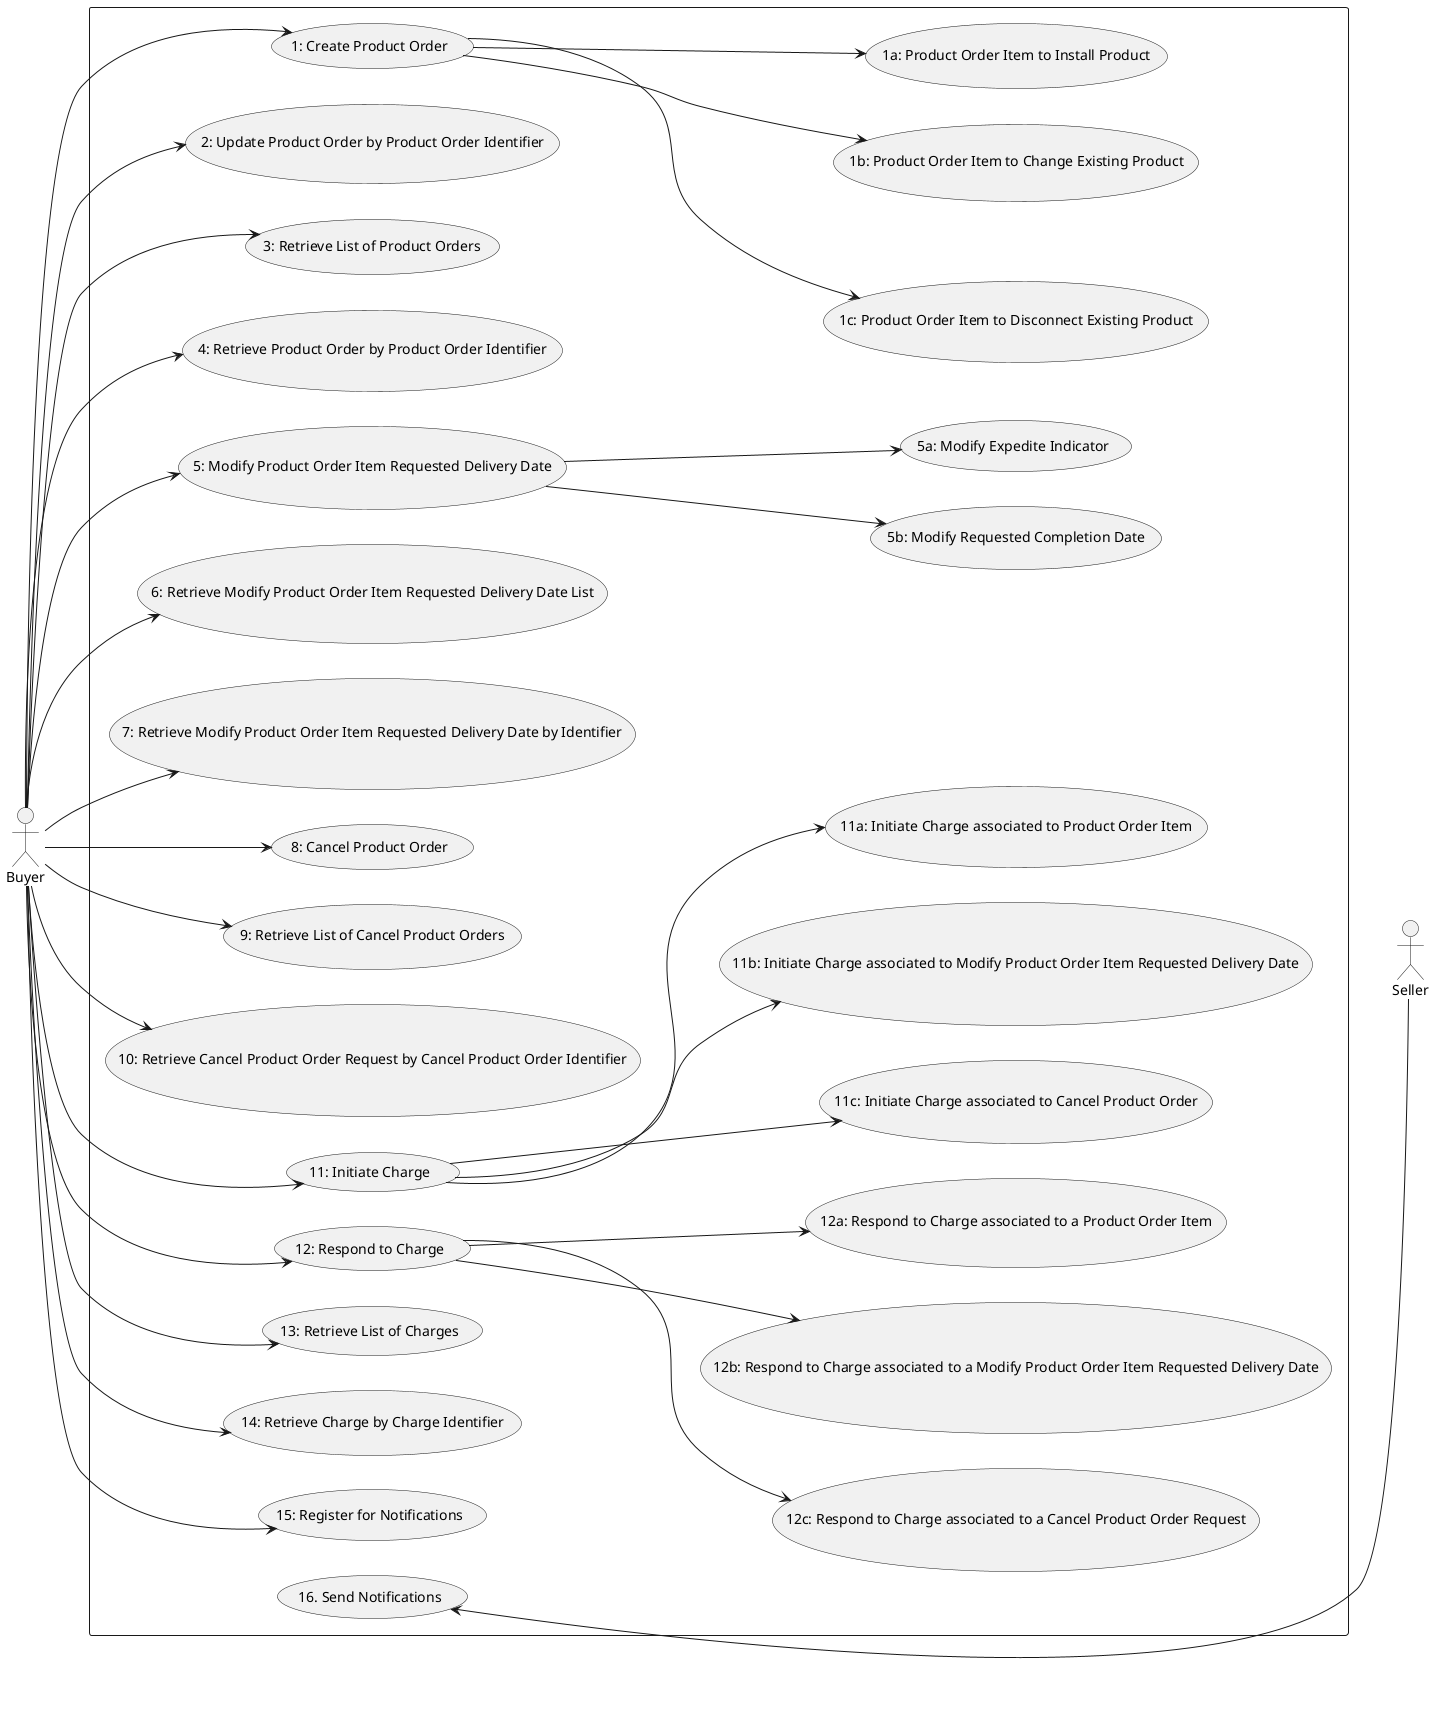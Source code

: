 @startuml

left to right direction
actor Seller
actor Buyer

rectangle {
Buyer --> (1: Create Product Order)
Buyer --> (2: Update Product Order by Product Order Identifier)
(1: Create Product Order) --> (1c: Product Order Item to Disconnect Existing Product)
(1: Create Product Order) --> (1b: Product Order Item to Change Existing Product)
(1: Create Product Order) --> (1a: Product Order Item to Install Product)

Buyer --> (3: Retrieve List of Product Orders)
Buyer --> (4: Retrieve Product Order by Product Order Identifier)
Buyer --> (5: Modify Product Order Item Requested Delivery Date)
(5: Modify Product Order Item Requested Delivery Date) --> (5b: Modify Requested Completion Date)
(5: Modify Product Order Item Requested Delivery Date) --> (5a: Modify Expedite Indicator)

Buyer --> (6: Retrieve Modify Product Order Item Requested Delivery Date List)
Buyer --> (7: Retrieve Modify Product Order Item Requested Delivery Date by Identifier)
Buyer --> (8: Cancel Product Order)
Buyer --> (9: Retrieve List of Cancel Product Orders)
Buyer --> (10: Retrieve Cancel Product Order Request by Cancel Product Order Identifier)
Buyer --> (11: Initiate Charge)

(11: Initiate Charge) --> (11c: Initiate Charge associated to Cancel Product Order)
(11: Initiate Charge) --> (11b: Initiate Charge associated to Modify Product Order Item Requested Delivery Date)
(11: Initiate Charge) --> (11a: Initiate Charge associated to Product Order Item)

Buyer --> (12: Respond to Charge)
(12: Respond to Charge) --> (12c: Respond to Charge associated to a Cancel Product Order Request)
(12: Respond to Charge) --> (12b: Respond to Charge associated to a Modify Product Order Item Requested Delivery Date)
(12: Respond to Charge) --> (12a: Respond to Charge associated to a Product Order Item)

Buyer --> (13: Retrieve List of Charges)
Buyer --> (14: Retrieve Charge by Charge Identifier)
Buyer --> (15: Register for Notifications)
(16. Send Notifications) <-- Seller

Seller -[hidden]up-> (1c: Product Order Item to Disconnect Existing Product)

}

@enduml
